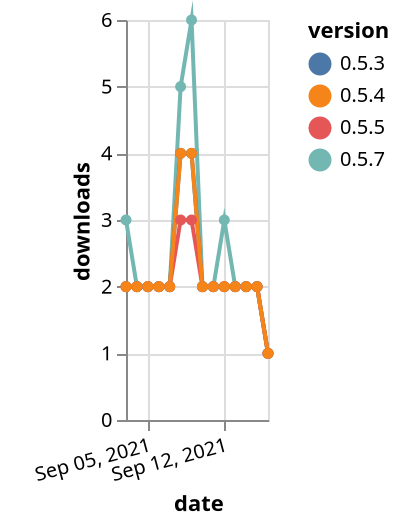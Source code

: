 {"$schema": "https://vega.github.io/schema/vega-lite/v5.json", "description": "A simple bar chart with embedded data.", "data": {"values": [{"date": "2021-09-03", "total": 3048, "delta": 3, "version": "0.5.7"}, {"date": "2021-09-04", "total": 3050, "delta": 2, "version": "0.5.7"}, {"date": "2021-09-05", "total": 3052, "delta": 2, "version": "0.5.7"}, {"date": "2021-09-06", "total": 3054, "delta": 2, "version": "0.5.7"}, {"date": "2021-09-07", "total": 3056, "delta": 2, "version": "0.5.7"}, {"date": "2021-09-08", "total": 3061, "delta": 5, "version": "0.5.7"}, {"date": "2021-09-09", "total": 3067, "delta": 6, "version": "0.5.7"}, {"date": "2021-09-10", "total": 3069, "delta": 2, "version": "0.5.7"}, {"date": "2021-09-11", "total": 3071, "delta": 2, "version": "0.5.7"}, {"date": "2021-09-12", "total": 3074, "delta": 3, "version": "0.5.7"}, {"date": "2021-09-13", "total": 3076, "delta": 2, "version": "0.5.7"}, {"date": "2021-09-14", "total": 3078, "delta": 2, "version": "0.5.7"}, {"date": "2021-09-15", "total": 3080, "delta": 2, "version": "0.5.7"}, {"date": "2021-09-16", "total": 3081, "delta": 1, "version": "0.5.7"}, {"date": "2021-09-03", "total": 2922, "delta": 2, "version": "0.5.3"}, {"date": "2021-09-04", "total": 2924, "delta": 2, "version": "0.5.3"}, {"date": "2021-09-05", "total": 2926, "delta": 2, "version": "0.5.3"}, {"date": "2021-09-06", "total": 2928, "delta": 2, "version": "0.5.3"}, {"date": "2021-09-07", "total": 2930, "delta": 2, "version": "0.5.3"}, {"date": "2021-09-08", "total": 2934, "delta": 4, "version": "0.5.3"}, {"date": "2021-09-09", "total": 2938, "delta": 4, "version": "0.5.3"}, {"date": "2021-09-10", "total": 2940, "delta": 2, "version": "0.5.3"}, {"date": "2021-09-11", "total": 2942, "delta": 2, "version": "0.5.3"}, {"date": "2021-09-12", "total": 2944, "delta": 2, "version": "0.5.3"}, {"date": "2021-09-13", "total": 2946, "delta": 2, "version": "0.5.3"}, {"date": "2021-09-14", "total": 2948, "delta": 2, "version": "0.5.3"}, {"date": "2021-09-15", "total": 2950, "delta": 2, "version": "0.5.3"}, {"date": "2021-09-16", "total": 2951, "delta": 1, "version": "0.5.3"}, {"date": "2021-09-03", "total": 2706, "delta": 2, "version": "0.5.5"}, {"date": "2021-09-04", "total": 2708, "delta": 2, "version": "0.5.5"}, {"date": "2021-09-05", "total": 2710, "delta": 2, "version": "0.5.5"}, {"date": "2021-09-06", "total": 2712, "delta": 2, "version": "0.5.5"}, {"date": "2021-09-07", "total": 2714, "delta": 2, "version": "0.5.5"}, {"date": "2021-09-08", "total": 2717, "delta": 3, "version": "0.5.5"}, {"date": "2021-09-09", "total": 2720, "delta": 3, "version": "0.5.5"}, {"date": "2021-09-10", "total": 2722, "delta": 2, "version": "0.5.5"}, {"date": "2021-09-11", "total": 2724, "delta": 2, "version": "0.5.5"}, {"date": "2021-09-12", "total": 2726, "delta": 2, "version": "0.5.5"}, {"date": "2021-09-13", "total": 2728, "delta": 2, "version": "0.5.5"}, {"date": "2021-09-14", "total": 2730, "delta": 2, "version": "0.5.5"}, {"date": "2021-09-15", "total": 2732, "delta": 2, "version": "0.5.5"}, {"date": "2021-09-16", "total": 2733, "delta": 1, "version": "0.5.5"}, {"date": "2021-09-03", "total": 3136, "delta": 2, "version": "0.5.4"}, {"date": "2021-09-04", "total": 3138, "delta": 2, "version": "0.5.4"}, {"date": "2021-09-05", "total": 3140, "delta": 2, "version": "0.5.4"}, {"date": "2021-09-06", "total": 3142, "delta": 2, "version": "0.5.4"}, {"date": "2021-09-07", "total": 3144, "delta": 2, "version": "0.5.4"}, {"date": "2021-09-08", "total": 3148, "delta": 4, "version": "0.5.4"}, {"date": "2021-09-09", "total": 3152, "delta": 4, "version": "0.5.4"}, {"date": "2021-09-10", "total": 3154, "delta": 2, "version": "0.5.4"}, {"date": "2021-09-11", "total": 3156, "delta": 2, "version": "0.5.4"}, {"date": "2021-09-12", "total": 3158, "delta": 2, "version": "0.5.4"}, {"date": "2021-09-13", "total": 3160, "delta": 2, "version": "0.5.4"}, {"date": "2021-09-14", "total": 3162, "delta": 2, "version": "0.5.4"}, {"date": "2021-09-15", "total": 3164, "delta": 2, "version": "0.5.4"}, {"date": "2021-09-16", "total": 3165, "delta": 1, "version": "0.5.4"}]}, "width": "container", "mark": {"type": "line", "point": {"filled": true}}, "encoding": {"x": {"field": "date", "type": "temporal", "timeUnit": "yearmonthdate", "title": "date", "axis": {"labelAngle": -15}}, "y": {"field": "delta", "type": "quantitative", "title": "downloads"}, "color": {"field": "version", "type": "nominal"}, "tooltip": {"field": "delta"}}}